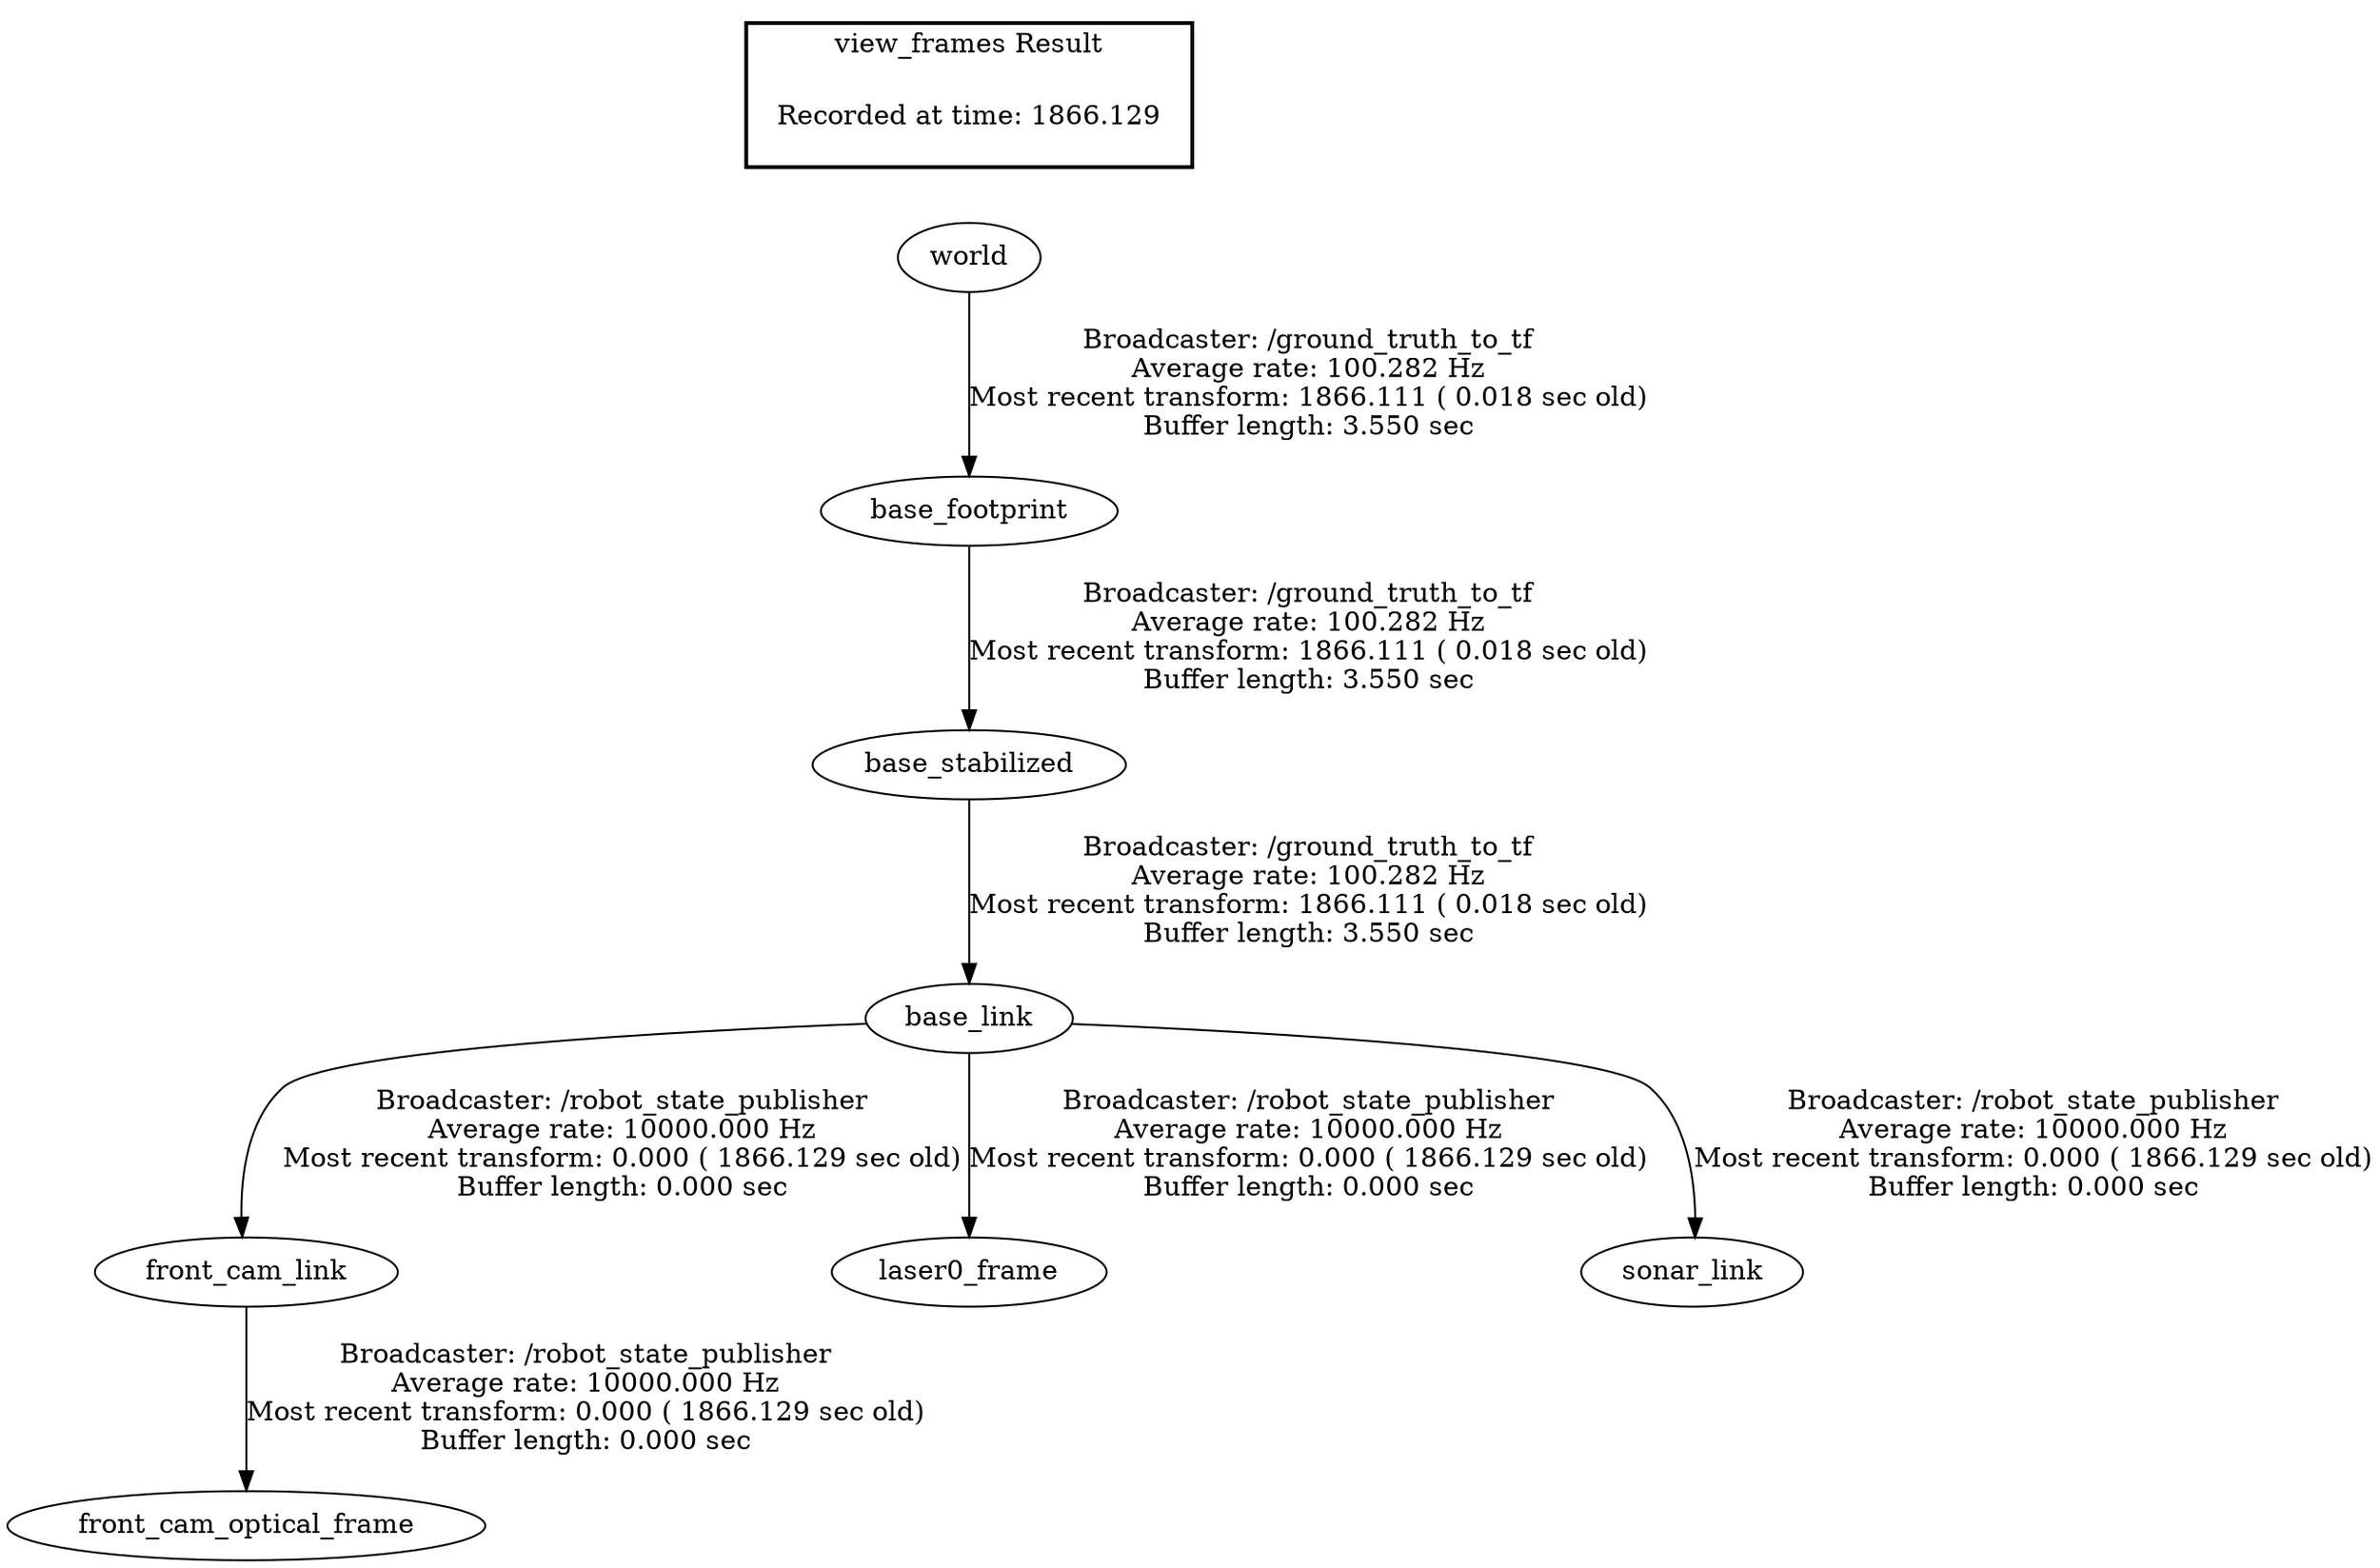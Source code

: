 digraph G {
"base_link" -> "front_cam_link"[label="Broadcaster: /robot_state_publisher\nAverage rate: 10000.000 Hz\nMost recent transform: 0.000 ( 1866.129 sec old)\nBuffer length: 0.000 sec\n"];
"base_stabilized" -> "base_link"[label="Broadcaster: /ground_truth_to_tf\nAverage rate: 100.282 Hz\nMost recent transform: 1866.111 ( 0.018 sec old)\nBuffer length: 3.550 sec\n"];
"front_cam_link" -> "front_cam_optical_frame"[label="Broadcaster: /robot_state_publisher\nAverage rate: 10000.000 Hz\nMost recent transform: 0.000 ( 1866.129 sec old)\nBuffer length: 0.000 sec\n"];
"base_link" -> "laser0_frame"[label="Broadcaster: /robot_state_publisher\nAverage rate: 10000.000 Hz\nMost recent transform: 0.000 ( 1866.129 sec old)\nBuffer length: 0.000 sec\n"];
"base_link" -> "sonar_link"[label="Broadcaster: /robot_state_publisher\nAverage rate: 10000.000 Hz\nMost recent transform: 0.000 ( 1866.129 sec old)\nBuffer length: 0.000 sec\n"];
"world" -> "base_footprint"[label="Broadcaster: /ground_truth_to_tf\nAverage rate: 100.282 Hz\nMost recent transform: 1866.111 ( 0.018 sec old)\nBuffer length: 3.550 sec\n"];
"base_footprint" -> "base_stabilized"[label="Broadcaster: /ground_truth_to_tf\nAverage rate: 100.282 Hz\nMost recent transform: 1866.111 ( 0.018 sec old)\nBuffer length: 3.550 sec\n"];
edge [style=invis];
 subgraph cluster_legend { style=bold; color=black; label ="view_frames Result";
"Recorded at time: 1866.129"[ shape=plaintext ] ;
 }->"world";
}